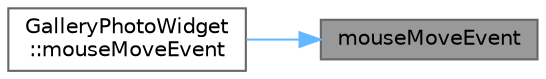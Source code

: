 digraph "mouseMoveEvent"
{
 // LATEX_PDF_SIZE
  bgcolor="transparent";
  edge [fontname=Helvetica,fontsize=10,labelfontname=Helvetica,labelfontsize=10];
  node [fontname=Helvetica,fontsize=10,shape=box,height=0.2,width=0.4];
  rankdir="RL";
  Node1 [id="Node000001",label="mouseMoveEvent",height=0.2,width=0.4,color="gray40", fillcolor="grey60", style="filled", fontcolor="black",tooltip="鼠标移动事件"];
  Node1 -> Node2 [id="edge1_Node000001_Node000002",dir="back",color="steelblue1",style="solid",tooltip=" "];
  Node2 [id="Node000002",label="GalleryPhotoWidget\l::mouseMoveEvent",height=0.2,width=0.4,color="grey40", fillcolor="white", style="filled",URL="$class_gallery_photo_widget.html#a4d538d95963e25c7a27250e441321d72",tooltip="鼠标移动事件，处理标题颜色变化"];
}
